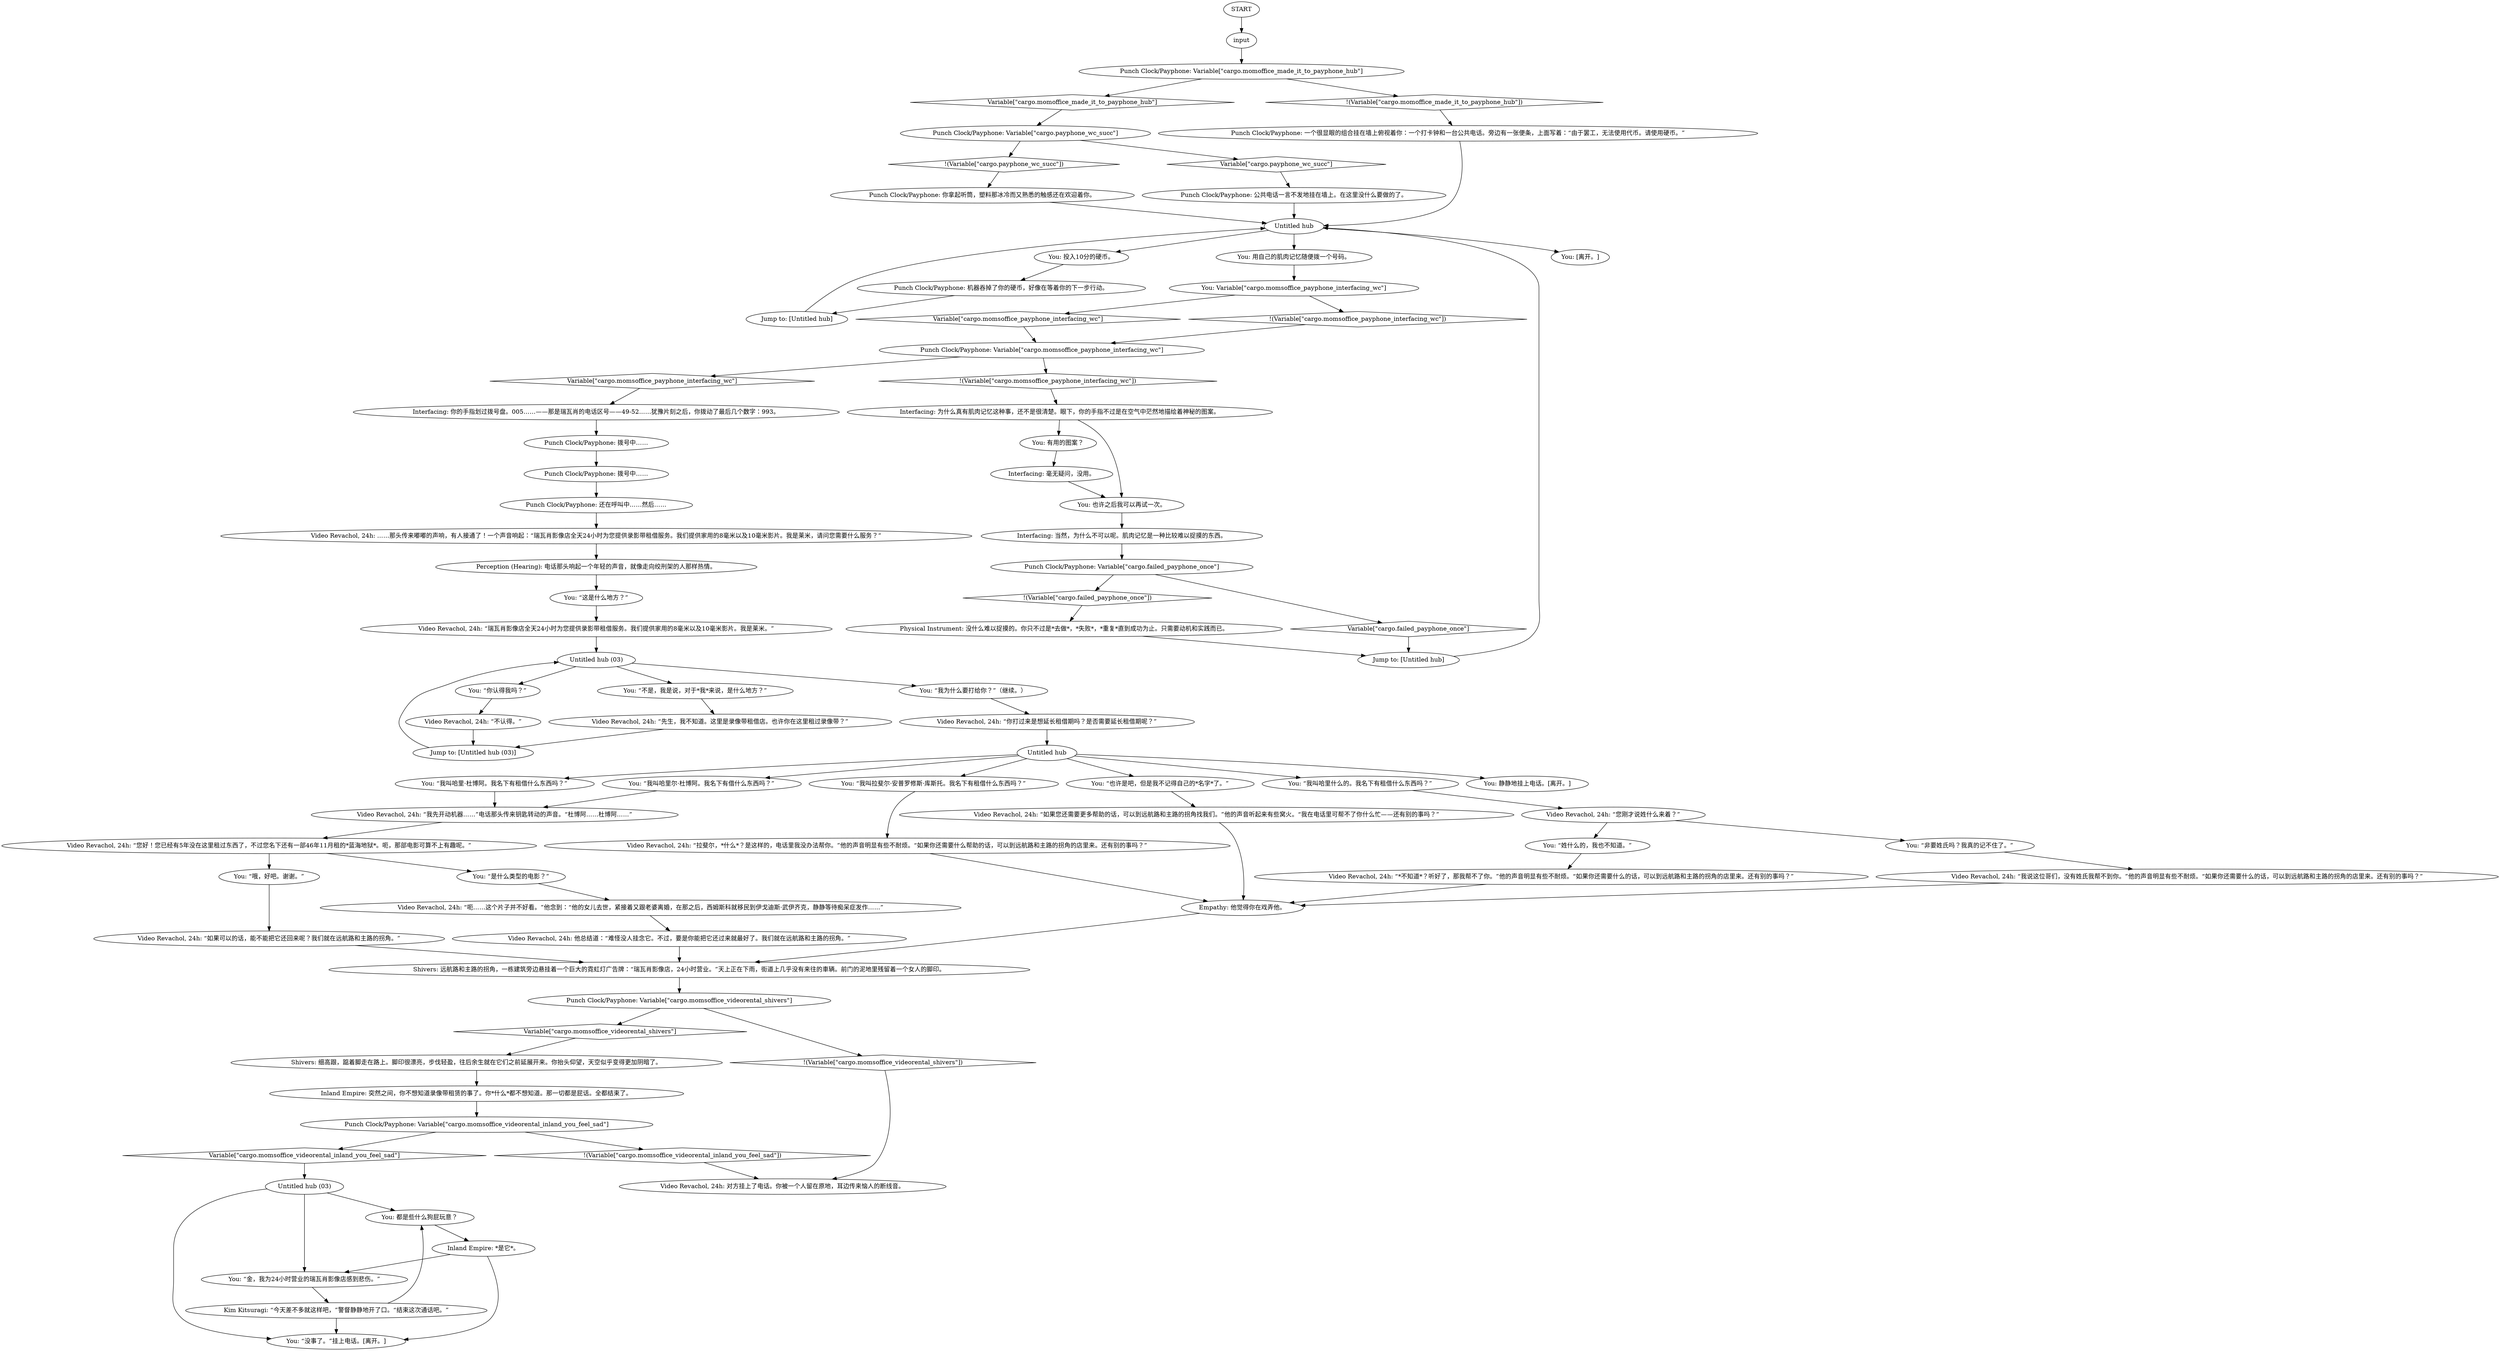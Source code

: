 # OFFICE / PUNCHCLOCK AND PHONE
# For ten cents you can attempt an interfacing WC and call to a video rental you used to rent films from.
# ==================================================
digraph G {
	  0 [label="START"];
	  1 [label="input"];
	  2 [label="Video Revachol, 24h: “*不知道*？听好了，那我帮不了你。”他的声音明显有些不耐烦。“如果你还需要什么的话，可以到远航路和主路的拐角的店里来。还有别的事吗？”"];
	  3 [label="You: “我叫拉斐尔·安普罗修斯·库斯托。我名下有租借什么东西吗？”"];
	  4 [label="Jump to: [Untitled hub]"];
	  5 [label="You: 也许之后我可以再试一次。"];
	  6 [label="Physical Instrument: 没什么难以捉摸的。你只不过是*去做*，*失败*，*重复*直到成功为止。只需要动机和实践而已。"];
	  7 [label="Punch Clock/Payphone: 拨号中……"];
	  8 [label="Jump to: [Untitled hub (03)]"];
	  9 [label="You: 投入10分的硬币。"];
	  10 [label="You: “哦，好吧。谢谢。”"];
	  11 [label="Video Revachol, 24h: “如果可以的话，能不能把它还回来呢？我们就在远航路和主路的拐角。”"];
	  12 [label="Punch Clock/Payphone: Variable[\"cargo.momsoffice_videorental_shivers\"]"];
	  13 [label="Variable[\"cargo.momsoffice_videorental_shivers\"]", shape=diamond];
	  14 [label="!(Variable[\"cargo.momsoffice_videorental_shivers\"])", shape=diamond];
	  15 [label="You: 都是些什么狗屁玩意？"];
	  16 [label="Punch Clock/Payphone: Variable[\"cargo.momoffice_made_it_to_payphone_hub\"]"];
	  17 [label="Variable[\"cargo.momoffice_made_it_to_payphone_hub\"]", shape=diamond];
	  18 [label="!(Variable[\"cargo.momoffice_made_it_to_payphone_hub\"])", shape=diamond];
	  19 [label="Video Revachol, 24h: “不认得。”"];
	  20 [label="Punch Clock/Payphone: 你拿起听筒，塑料那冰冷而又熟悉的触感还在欢迎着你。"];
	  21 [label="Untitled hub (03)"];
	  22 [label="Video Revachol, 24h: “您好！您已经有5年没在这里租过东西了，不过您名下还有一部46年11月租的*蓝海地狱*。呃，那部电影可算不上有趣呢。”"];
	  23 [label="Interfacing: 毫无疑问，没用。"];
	  24 [label="Punch Clock/Payphone: 公共电话一言不发地挂在墙上。在这里没什么要做的了。"];
	  25 [label="Perception (Hearing): 电话那头响起一个年轻的声音，就像走向绞刑架的人那样热情。"];
	  26 [label="Kim Kitsuragi: “今天差不多就这样吧，”警督静静地开了口。“结束这次通话吧。”"];
	  27 [label="Shivers: 细高跟，踮着脚走在路上。脚印很漂亮，步伐轻盈，往后余生就在它们之前延展开来。你抬头仰望，天空似乎变得更加阴暗了。"];
	  28 [label="Untitled hub"];
	  29 [label="Video Revachol, 24h: “先生，我不知道。这里是录像带租借店。也许你在这里租过录像带？”"];
	  30 [label="Punch Clock/Payphone: Variable[\"cargo.payphone_wc_succ\"]"];
	  31 [label="Variable[\"cargo.payphone_wc_succ\"]", shape=diamond];
	  32 [label="!(Variable[\"cargo.payphone_wc_succ\"])", shape=diamond];
	  33 [label="Jump to: [Untitled hub]"];
	  34 [label="Empathy: 他觉得你在戏弄他。"];
	  35 [label="You: “非要姓氏吗？我真的记不住了。”"];
	  36 [label="Punch Clock/Payphone: Variable[\"cargo.momsoffice_payphone_interfacing_wc\"]"];
	  37 [label="Variable[\"cargo.momsoffice_payphone_interfacing_wc\"]", shape=diamond];
	  38 [label="!(Variable[\"cargo.momsoffice_payphone_interfacing_wc\"])", shape=diamond];
	  39 [label="You: 静静地挂上电话。[离开。]"];
	  40 [label="You: 用自己的肌肉记忆随便拨一个号码。"];
	  41 [label="You: Variable[\"cargo.momsoffice_payphone_interfacing_wc\"]"];
	  42 [label="Variable[\"cargo.momsoffice_payphone_interfacing_wc\"]", shape=diamond];
	  43 [label="!(Variable[\"cargo.momsoffice_payphone_interfacing_wc\"])", shape=diamond];
	  44 [label="Video Revachol, 24h: “你打过来是想延长租借期吗？是否需要延长租借期呢？”"];
	  45 [label="Video Revachol, 24h: “瑞瓦肖影像店全天24小时为您提供录影带租借服务。我们提供家用的8毫米以及10毫米影片。我是莱米。”"];
	  46 [label="You: “你认得我吗？”"];
	  47 [label="Untitled hub (03)"];
	  48 [label="You: “我叫哈里什么的。我名下有租借什么东西吗？”"];
	  49 [label="Video Revachol, 24h: ……那头传来嘟嘟的声响，有人接通了！一个声音响起：“瑞瓦肖影像店全天24小时为您提供录影带租借服务。我们提供家用的8毫米以及10毫米影片。我是莱米，请问您需要什么服务？”"];
	  50 [label="Punch Clock/Payphone: Variable[\"cargo.failed_payphone_once\"]"];
	  51 [label="Variable[\"cargo.failed_payphone_once\"]", shape=diamond];
	  52 [label="!(Variable[\"cargo.failed_payphone_once\"])", shape=diamond];
	  53 [label="You: “我叫哈里·杜博阿。我名下有租借什么东西吗？”"];
	  54 [label="Video Revachol, 24h: 他总结道：“难怪没人挂念它。不过，要是你能把它还过来就最好了。我们就在远航路和主路的拐角。”"];
	  55 [label="Punch Clock/Payphone: 一个很显眼的组合挂在墙上俯视着你：一个打卡钟和一台公共电话。旁边有一张便条，上面写着：“由于罢工，无法使用代币。请使用硬币。”"];
	  56 [label="You: “我为什么要打给你？”（继续。）"];
	  57 [label="Interfacing: 为什么真有肌肉记忆这种事，还不是很清楚。眼下，你的手指不过是在空气中茫然地描绘着神秘的图案。"];
	  58 [label="Untitled hub"];
	  59 [label="Video Revachol, 24h: “拉斐尔，*什么*？是这样的，电话里我没办法帮你。”他的声音明显有些不耐烦。“如果你还需要什么帮助的话，可以到远航路和主路的拐角的店里来。还有别的事吗？”"];
	  60 [label="Punch Clock/Payphone: 机器吞掉了你的硬币，好像在等着你的下一步行动。"];
	  61 [label="You: 有用的图案？"];
	  62 [label="Video Revachol, 24h: “如果您还需要更多帮助的话，可以到远航路和主路的拐角找我们。”他的声音听起来有些窝火。“我在电话里可帮不了你什么忙——还有别的事吗？”"];
	  63 [label="Interfacing: 你的手指划过拨号盘。005……——那是瑞瓦肖的电话区号——49-52……犹豫片刻之后，你拨动了最后几个数字：993。"];
	  64 [label="Video Revachol, 24h: “我先开动机器……”电话那头传来钥匙转动的声音。“杜博阿……杜博阿……”"];
	  65 [label="You: “没事了。”挂上电话。[离开。]"];
	  66 [label="Punch Clock/Payphone: 拨号中……"];
	  67 [label="Video Revachol, 24h: “您刚才说姓什么来着？”"];
	  68 [label="Video Revachol, 24h: “呃……这个片子并不好看。”他念到：“他的女儿去世，紧接着又跟老婆离婚，在那之后，西姆斯科就移民到伊戈迪斯·武伊齐克，静静等待痴呆症发作……”"];
	  69 [label="Interfacing: 当然，为什么不可以呢。肌肉记忆是一种比较难以捉摸的东西。"];
	  70 [label="You: “是什么类型的电影？”"];
	  71 [label="Inland Empire: 突然之间，你不想知道录像带租赁的事了。你*什么*都不想知道。那一切都是屁话。全都结束了。"];
	  72 [label="You: [离开。]"];
	  73 [label="You: “这是什么地方？”"];
	  74 [label="You: “我叫哈里尔·杜博阿。我名下有借什么东西吗？”"];
	  75 [label="Video Revachol, 24h: “我说这位哥们，没有姓氏我帮不到你。”他的声音明显有些不耐烦。“如果你还需要什么的话，可以到远航路和主路的拐角的店里来。还有别的事吗？”"];
	  77 [label="You: “也许是吧，但是我不记得自己的*名字*了。”"];
	  78 [label="You: “不是，我是说，对于*我*来说，是什么地方？”"];
	  79 [label="Video Revachol, 24h: 对方挂上了电话。你被一个人留在原地，耳边传来恼人的断线音。"];
	  80 [label="You: “金，我为24小时营业的瑞瓦肖影像店感到悲伤。”"];
	  81 [label="Inland Empire: *是它*。"];
	  82 [label="Shivers: 远航路和主路的拐角，一栋建筑旁边悬挂着一个巨大的霓虹灯广告牌：“瑞瓦肖影像店，24小时营业。”天上正在下雨，街道上几乎没有来往的車辆。前门的泥地里残留着一个女人的脚印。"];
	  83 [label="Punch Clock/Payphone: Variable[\"cargo.momsoffice_videorental_inland_you_feel_sad\"]"];
	  84 [label="Variable[\"cargo.momsoffice_videorental_inland_you_feel_sad\"]", shape=diamond];
	  85 [label="!(Variable[\"cargo.momsoffice_videorental_inland_you_feel_sad\"])", shape=diamond];
	  86 [label="Punch Clock/Payphone: 还在呼叫中……然后……"];
	  87 [label="You: “姓什么的，我也不知道。”"];
	  0 -> 1
	  1 -> 16
	  2 -> 34
	  3 -> 59
	  4 -> 28
	  5 -> 69
	  6 -> 33
	  7 -> 86
	  8 -> 47
	  9 -> 60
	  10 -> 11
	  11 -> 82
	  12 -> 13
	  12 -> 14
	  13 -> 27
	  14 -> 79
	  15 -> 81
	  16 -> 17
	  16 -> 18
	  17 -> 30
	  18 -> 55
	  19 -> 8
	  20 -> 28
	  21 -> 80
	  21 -> 65
	  21 -> 15
	  22 -> 10
	  22 -> 70
	  23 -> 5
	  24 -> 28
	  25 -> 73
	  26 -> 65
	  26 -> 15
	  27 -> 71
	  28 -> 40
	  28 -> 9
	  28 -> 72
	  29 -> 8
	  30 -> 32
	  30 -> 31
	  31 -> 24
	  32 -> 20
	  33 -> 28
	  34 -> 82
	  35 -> 75
	  36 -> 37
	  36 -> 38
	  37 -> 63
	  38 -> 57
	  40 -> 41
	  41 -> 42
	  41 -> 43
	  42 -> 36
	  43 -> 36
	  44 -> 58
	  45 -> 47
	  46 -> 19
	  47 -> 46
	  47 -> 56
	  47 -> 78
	  48 -> 67
	  49 -> 25
	  50 -> 51
	  50 -> 52
	  51 -> 33
	  52 -> 6
	  53 -> 64
	  54 -> 82
	  55 -> 28
	  56 -> 44
	  57 -> 5
	  57 -> 61
	  58 -> 3
	  58 -> 39
	  58 -> 74
	  58 -> 77
	  58 -> 48
	  58 -> 53
	  59 -> 34
	  60 -> 4
	  61 -> 23
	  62 -> 34
	  63 -> 66
	  64 -> 22
	  66 -> 7
	  67 -> 35
	  67 -> 87
	  68 -> 54
	  69 -> 50
	  70 -> 68
	  71 -> 83
	  73 -> 45
	  74 -> 64
	  75 -> 34
	  77 -> 62
	  78 -> 29
	  80 -> 26
	  81 -> 80
	  81 -> 65
	  82 -> 12
	  83 -> 84
	  83 -> 85
	  84 -> 21
	  85 -> 79
	  86 -> 49
	  87 -> 2
}

